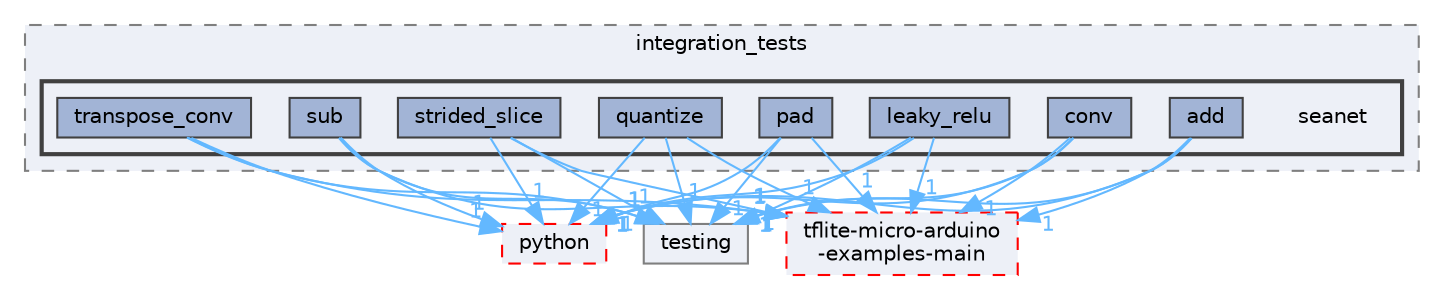 digraph "Arduino/GetStartedWithMachineLearningOnArduino/tflite-micro-main/tensorflow/lite/micro/integration_tests/seanet"
{
 // LATEX_PDF_SIZE
  bgcolor="transparent";
  edge [fontname=Helvetica,fontsize=10,labelfontname=Helvetica,labelfontsize=10];
  node [fontname=Helvetica,fontsize=10,shape=box,height=0.2,width=0.4];
  compound=true
  subgraph clusterdir_09f33e4bdc9a505f3ea6c2a568db68c4 {
    graph [ bgcolor="#edf0f7", pencolor="grey50", label="integration_tests", fontname=Helvetica,fontsize=10 style="filled,dashed", URL="dir_09f33e4bdc9a505f3ea6c2a568db68c4.html",tooltip=""]
  subgraph clusterdir_c2a8424ad1b2692772d6be1ab7d91175 {
    graph [ bgcolor="#edf0f7", pencolor="grey25", label="", fontname=Helvetica,fontsize=10 style="filled,bold", URL="dir_c2a8424ad1b2692772d6be1ab7d91175.html",tooltip=""]
    dir_c2a8424ad1b2692772d6be1ab7d91175 [shape=plaintext, label="seanet"];
  dir_78886a692bc42ac05dded14c328d0cda [label="add", fillcolor="#a2b4d6", color="grey25", style="filled", URL="dir_78886a692bc42ac05dded14c328d0cda.html",tooltip=""];
  dir_4ad695598ce726af4b53f03fba74bdec [label="conv", fillcolor="#a2b4d6", color="grey25", style="filled", URL="dir_4ad695598ce726af4b53f03fba74bdec.html",tooltip=""];
  dir_49191b7517328d19f6279d65db22b463 [label="leaky_relu", fillcolor="#a2b4d6", color="grey25", style="filled", URL="dir_49191b7517328d19f6279d65db22b463.html",tooltip=""];
  dir_23ac82c5cef43d5b1bb8652885fab0eb [label="pad", fillcolor="#a2b4d6", color="grey25", style="filled", URL="dir_23ac82c5cef43d5b1bb8652885fab0eb.html",tooltip=""];
  dir_f9a3b84f2aa94cc2fe8e1f2b5c092727 [label="quantize", fillcolor="#a2b4d6", color="grey25", style="filled", URL="dir_f9a3b84f2aa94cc2fe8e1f2b5c092727.html",tooltip=""];
  dir_9658de4cc715ca9688c1ad73c5cc8e72 [label="strided_slice", fillcolor="#a2b4d6", color="grey25", style="filled", URL="dir_9658de4cc715ca9688c1ad73c5cc8e72.html",tooltip=""];
  dir_500f575d4a4ecd239b8ad0adbfdd6627 [label="sub", fillcolor="#a2b4d6", color="grey25", style="filled", URL="dir_500f575d4a4ecd239b8ad0adbfdd6627.html",tooltip=""];
  dir_70296f90dbf75a6c78d836612cd2ac35 [label="transpose_conv", fillcolor="#a2b4d6", color="grey25", style="filled", URL="dir_70296f90dbf75a6c78d836612cd2ac35.html",tooltip=""];
  }
  }
  dir_0d2ed21f8b79a9b0d8abfa821a489de0 [label="tflite-micro-arduino\l-examples-main", fillcolor="#edf0f7", color="red", style="filled,dashed", URL="dir_0d2ed21f8b79a9b0d8abfa821a489de0.html",tooltip=""];
  dir_1b776bd1e52f39eb838df75cc6a7644c [label="python", fillcolor="#edf0f7", color="red", style="filled,dashed", URL="dir_1b776bd1e52f39eb838df75cc6a7644c.html",tooltip=""];
  dir_470971d43bc71e7f55bec04deac8e7a7 [label="testing", fillcolor="#edf0f7", color="grey50", style="filled", URL="dir_470971d43bc71e7f55bec04deac8e7a7.html",tooltip=""];
  dir_78886a692bc42ac05dded14c328d0cda->dir_0d2ed21f8b79a9b0d8abfa821a489de0 [headlabel="1", labeldistance=1.5 headhref="dir_000003_000335.html" href="dir_000003_000335.html" color="steelblue1" fontcolor="steelblue1"];
  dir_78886a692bc42ac05dded14c328d0cda->dir_1b776bd1e52f39eb838df75cc6a7644c [headlabel="1", labeldistance=1.5 headhref="dir_000003_000251.html" href="dir_000003_000251.html" color="steelblue1" fontcolor="steelblue1"];
  dir_78886a692bc42ac05dded14c328d0cda->dir_470971d43bc71e7f55bec04deac8e7a7 [headlabel="1", labeldistance=1.5 headhref="dir_000003_000328.html" href="dir_000003_000328.html" color="steelblue1" fontcolor="steelblue1"];
  dir_4ad695598ce726af4b53f03fba74bdec->dir_0d2ed21f8b79a9b0d8abfa821a489de0 [headlabel="1", labeldistance=1.5 headhref="dir_000064_000335.html" href="dir_000064_000335.html" color="steelblue1" fontcolor="steelblue1"];
  dir_4ad695598ce726af4b53f03fba74bdec->dir_1b776bd1e52f39eb838df75cc6a7644c [headlabel="1", labeldistance=1.5 headhref="dir_000064_000251.html" href="dir_000064_000251.html" color="steelblue1" fontcolor="steelblue1"];
  dir_4ad695598ce726af4b53f03fba74bdec->dir_470971d43bc71e7f55bec04deac8e7a7 [headlabel="1", labeldistance=1.5 headhref="dir_000064_000328.html" href="dir_000064_000328.html" color="steelblue1" fontcolor="steelblue1"];
  dir_49191b7517328d19f6279d65db22b463->dir_0d2ed21f8b79a9b0d8abfa821a489de0 [headlabel="1", labeldistance=1.5 headhref="dir_000170_000335.html" href="dir_000170_000335.html" color="steelblue1" fontcolor="steelblue1"];
  dir_49191b7517328d19f6279d65db22b463->dir_1b776bd1e52f39eb838df75cc6a7644c [headlabel="1", labeldistance=1.5 headhref="dir_000170_000251.html" href="dir_000170_000251.html" color="steelblue1" fontcolor="steelblue1"];
  dir_49191b7517328d19f6279d65db22b463->dir_470971d43bc71e7f55bec04deac8e7a7 [headlabel="1", labeldistance=1.5 headhref="dir_000170_000328.html" href="dir_000170_000328.html" color="steelblue1" fontcolor="steelblue1"];
  dir_23ac82c5cef43d5b1bb8652885fab0eb->dir_0d2ed21f8b79a9b0d8abfa821a489de0 [headlabel="1", labeldistance=1.5 headhref="dir_000230_000335.html" href="dir_000230_000335.html" color="steelblue1" fontcolor="steelblue1"];
  dir_23ac82c5cef43d5b1bb8652885fab0eb->dir_1b776bd1e52f39eb838df75cc6a7644c [headlabel="1", labeldistance=1.5 headhref="dir_000230_000251.html" href="dir_000230_000251.html" color="steelblue1" fontcolor="steelblue1"];
  dir_23ac82c5cef43d5b1bb8652885fab0eb->dir_470971d43bc71e7f55bec04deac8e7a7 [headlabel="1", labeldistance=1.5 headhref="dir_000230_000328.html" href="dir_000230_000328.html" color="steelblue1" fontcolor="steelblue1"];
  dir_f9a3b84f2aa94cc2fe8e1f2b5c092727->dir_0d2ed21f8b79a9b0d8abfa821a489de0 [headlabel="1", labeldistance=1.5 headhref="dir_000257_000335.html" href="dir_000257_000335.html" color="steelblue1" fontcolor="steelblue1"];
  dir_f9a3b84f2aa94cc2fe8e1f2b5c092727->dir_1b776bd1e52f39eb838df75cc6a7644c [headlabel="1", labeldistance=1.5 headhref="dir_000257_000251.html" href="dir_000257_000251.html" color="steelblue1" fontcolor="steelblue1"];
  dir_f9a3b84f2aa94cc2fe8e1f2b5c092727->dir_470971d43bc71e7f55bec04deac8e7a7 [headlabel="1", labeldistance=1.5 headhref="dir_000257_000328.html" href="dir_000257_000328.html" color="steelblue1" fontcolor="steelblue1"];
  dir_9658de4cc715ca9688c1ad73c5cc8e72->dir_0d2ed21f8b79a9b0d8abfa821a489de0 [headlabel="1", labeldistance=1.5 headhref="dir_000308_000335.html" href="dir_000308_000335.html" color="steelblue1" fontcolor="steelblue1"];
  dir_9658de4cc715ca9688c1ad73c5cc8e72->dir_1b776bd1e52f39eb838df75cc6a7644c [headlabel="1", labeldistance=1.5 headhref="dir_000308_000251.html" href="dir_000308_000251.html" color="steelblue1" fontcolor="steelblue1"];
  dir_9658de4cc715ca9688c1ad73c5cc8e72->dir_470971d43bc71e7f55bec04deac8e7a7 [headlabel="1", labeldistance=1.5 headhref="dir_000308_000328.html" href="dir_000308_000328.html" color="steelblue1" fontcolor="steelblue1"];
  dir_500f575d4a4ecd239b8ad0adbfdd6627->dir_0d2ed21f8b79a9b0d8abfa821a489de0 [headlabel="1", labeldistance=1.5 headhref="dir_000309_000335.html" href="dir_000309_000335.html" color="steelblue1" fontcolor="steelblue1"];
  dir_500f575d4a4ecd239b8ad0adbfdd6627->dir_1b776bd1e52f39eb838df75cc6a7644c [headlabel="1", labeldistance=1.5 headhref="dir_000309_000251.html" href="dir_000309_000251.html" color="steelblue1" fontcolor="steelblue1"];
  dir_500f575d4a4ecd239b8ad0adbfdd6627->dir_470971d43bc71e7f55bec04deac8e7a7 [headlabel="1", labeldistance=1.5 headhref="dir_000309_000328.html" href="dir_000309_000328.html" color="steelblue1" fontcolor="steelblue1"];
  dir_70296f90dbf75a6c78d836612cd2ac35->dir_0d2ed21f8b79a9b0d8abfa821a489de0 [headlabel="1", labeldistance=1.5 headhref="dir_000353_000335.html" href="dir_000353_000335.html" color="steelblue1" fontcolor="steelblue1"];
  dir_70296f90dbf75a6c78d836612cd2ac35->dir_1b776bd1e52f39eb838df75cc6a7644c [headlabel="1", labeldistance=1.5 headhref="dir_000353_000251.html" href="dir_000353_000251.html" color="steelblue1" fontcolor="steelblue1"];
  dir_70296f90dbf75a6c78d836612cd2ac35->dir_470971d43bc71e7f55bec04deac8e7a7 [headlabel="1", labeldistance=1.5 headhref="dir_000353_000328.html" href="dir_000353_000328.html" color="steelblue1" fontcolor="steelblue1"];
}
